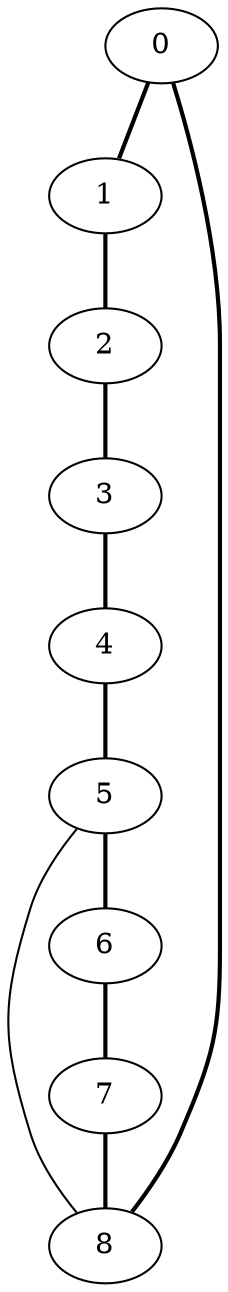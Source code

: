 graph G {
0 [ pos = " 3.00,0.00!" ];
0 -- 1[style=bold];
0 -- 8[style=bold];
1 [ pos = " 2.30,1.93!" ];
1 -- 2[style=bold];
2 [ pos = " 0.52,2.95!" ];
2 -- 3[style=bold];
3 [ pos = " -1.50,2.60!" ];
3 -- 4[style=bold];
4 [ pos = " -2.82,1.03!" ];
4 -- 5[style=bold];
5 [ pos = " -2.82,-1.03!" ];
5 -- 6[style=bold];
5 -- 8;
6 [ pos = " -1.50,-2.60!" ];
6 -- 7[style=bold];
7 [ pos = " 0.52,-2.95!" ];
7 -- 8[style=bold];
8 [ pos = " 2.30,-1.93!" ];
}
